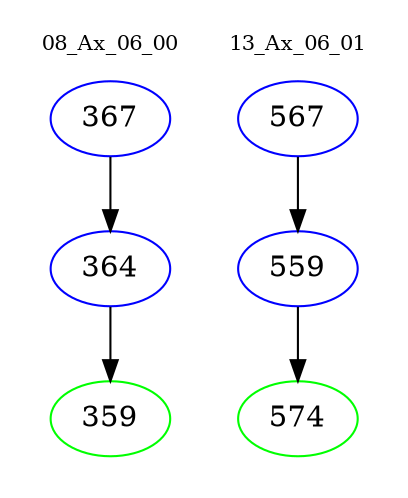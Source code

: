 digraph{
subgraph cluster_0 {
color = white
label = "08_Ax_06_00";
fontsize=10;
T0_367 [label="367", color="blue"]
T0_367 -> T0_364 [color="black"]
T0_364 [label="364", color="blue"]
T0_364 -> T0_359 [color="black"]
T0_359 [label="359", color="green"]
}
subgraph cluster_1 {
color = white
label = "13_Ax_06_01";
fontsize=10;
T1_567 [label="567", color="blue"]
T1_567 -> T1_559 [color="black"]
T1_559 [label="559", color="blue"]
T1_559 -> T1_574 [color="black"]
T1_574 [label="574", color="green"]
}
}

